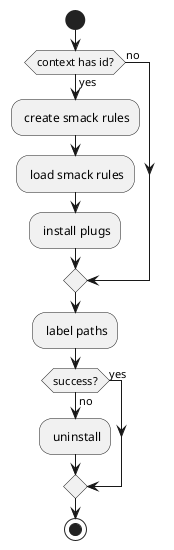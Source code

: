 @startuml

start
if (context has id?) then (yes)
	: create smack rules;
	: load smack rules;
	: install plugs;
else (no)
endif
: label paths;
if (success?) then (yes)
else (no)
	: uninstall;
endif
stop

@enduml
